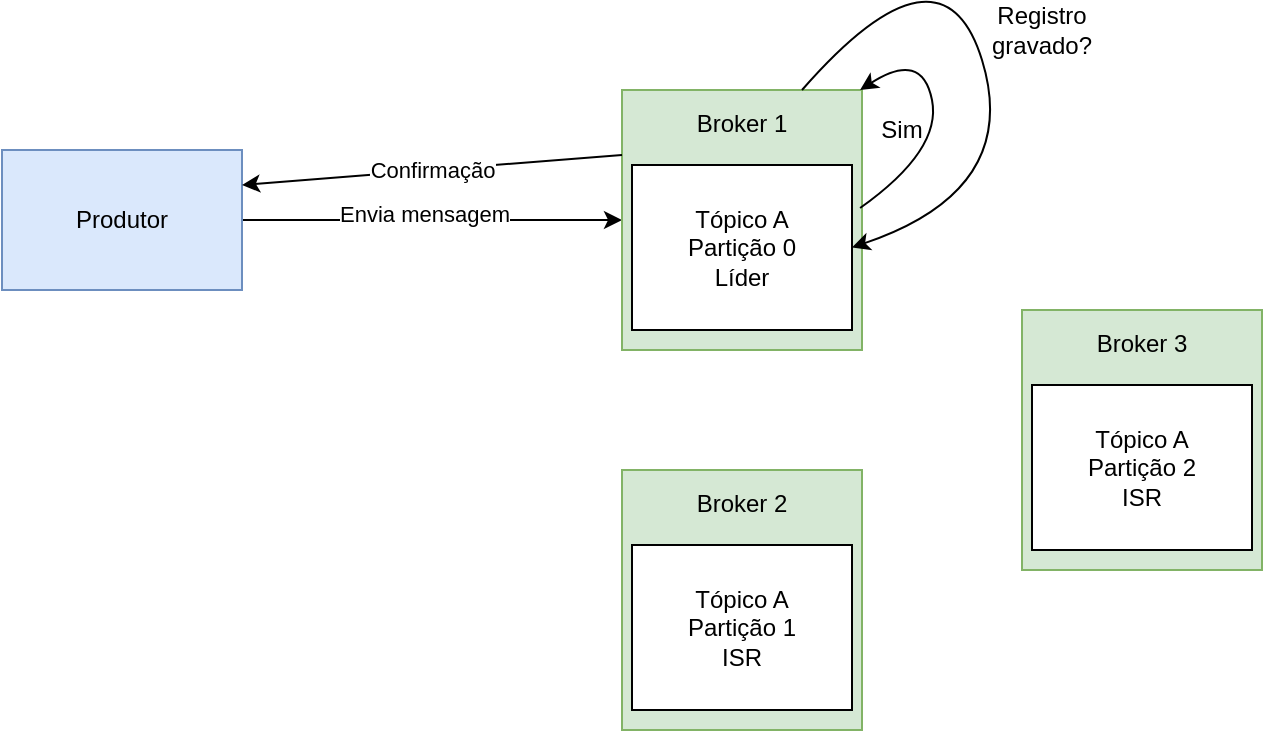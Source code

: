 <mxfile version="14.9.2" type="device"><diagram id="ShiywVRcGoLPYJyjbAgj" name="Page-1"><mxGraphModel dx="860" dy="1699" grid="1" gridSize="10" guides="1" tooltips="1" connect="1" arrows="1" fold="1" page="1" pageScale="1" pageWidth="827" pageHeight="1169" math="0" shadow="0"><root><mxCell id="0"/><mxCell id="1" parent="0"/><mxCell id="vJWiq5tvBXdhhwEL-66--6" style="edgeStyle=orthogonalEdgeStyle;rounded=0;orthogonalLoop=1;jettySize=auto;html=1;entryX=0;entryY=0.5;entryDx=0;entryDy=0;" parent="1" source="vJWiq5tvBXdhhwEL-66--1" target="vJWiq5tvBXdhhwEL-66--2" edge="1"><mxGeometry relative="1" as="geometry"/></mxCell><mxCell id="vJWiq5tvBXdhhwEL-66--7" value="Envia mensagem" style="edgeLabel;html=1;align=center;verticalAlign=middle;resizable=0;points=[];" parent="vJWiq5tvBXdhhwEL-66--6" vertex="1" connectable="0"><mxGeometry x="-0.042" y="3" relative="1" as="geometry"><mxPoint as="offset"/></mxGeometry></mxCell><mxCell id="vJWiq5tvBXdhhwEL-66--1" value="Produtor" style="rounded=0;whiteSpace=wrap;html=1;fillColor=#dae8fc;strokeColor=#6c8ebf;" parent="1" vertex="1"><mxGeometry x="90" y="70" width="120" height="70" as="geometry"/></mxCell><mxCell id="vJWiq5tvBXdhhwEL-66--10" value="" style="group" parent="1" vertex="1" connectable="0"><mxGeometry x="400" y="40" width="120" height="130" as="geometry"/></mxCell><mxCell id="vJWiq5tvBXdhhwEL-66--2" value="" style="rounded=0;whiteSpace=wrap;html=1;fillColor=#d5e8d4;strokeColor=#82b366;" parent="vJWiq5tvBXdhhwEL-66--10" vertex="1"><mxGeometry width="120" height="130" as="geometry"/></mxCell><mxCell id="vJWiq5tvBXdhhwEL-66--3" value="Tópico A&lt;br&gt;Partição 0&lt;br&gt;Líder" style="rounded=0;whiteSpace=wrap;html=1;" parent="vJWiq5tvBXdhhwEL-66--10" vertex="1"><mxGeometry x="5" y="37.5" width="110" height="82.5" as="geometry"/></mxCell><mxCell id="vJWiq5tvBXdhhwEL-66--4" value="Broker 1" style="text;html=1;strokeColor=none;fillColor=none;align=center;verticalAlign=middle;whiteSpace=wrap;rounded=0;" parent="vJWiq5tvBXdhhwEL-66--10" vertex="1"><mxGeometry x="35" y="7" width="50" height="20" as="geometry"/></mxCell><mxCell id="_zA2Or0_4a7vdzyYzk0X-1" value="" style="curved=1;endArrow=classic;html=1;exitX=0.75;exitY=0;exitDx=0;exitDy=0;entryX=1;entryY=0.5;entryDx=0;entryDy=0;" edge="1" parent="vJWiq5tvBXdhhwEL-66--10" source="vJWiq5tvBXdhhwEL-66--2" target="vJWiq5tvBXdhhwEL-66--3"><mxGeometry width="50" height="50" relative="1" as="geometry"><mxPoint x="150" y="50" as="sourcePoint"/><mxPoint x="200" as="targetPoint"/><Array as="points"><mxPoint x="160" y="-80"/><mxPoint x="200" y="50"/></Array></mxGeometry></mxCell><mxCell id="_zA2Or0_4a7vdzyYzk0X-4" value="" style="curved=1;endArrow=classic;html=1;exitX=0.992;exitY=0.454;exitDx=0;exitDy=0;exitPerimeter=0;entryX=0.992;entryY=0;entryDx=0;entryDy=0;entryPerimeter=0;" edge="1" parent="vJWiq5tvBXdhhwEL-66--10" source="vJWiq5tvBXdhhwEL-66--2" target="vJWiq5tvBXdhhwEL-66--2"><mxGeometry width="50" height="50" relative="1" as="geometry"><mxPoint x="140" y="150" as="sourcePoint"/><mxPoint x="190" y="100" as="targetPoint"/><Array as="points"><mxPoint x="160" y="30"/><mxPoint x="150" y="-20"/></Array></mxGeometry></mxCell><mxCell id="vJWiq5tvBXdhhwEL-66--11" value="" style="group" parent="1" vertex="1" connectable="0"><mxGeometry x="400" y="230" width="120" height="130" as="geometry"/></mxCell><mxCell id="vJWiq5tvBXdhhwEL-66--12" value="" style="rounded=0;whiteSpace=wrap;html=1;fillColor=#d5e8d4;strokeColor=#82b366;" parent="vJWiq5tvBXdhhwEL-66--11" vertex="1"><mxGeometry width="120" height="130" as="geometry"/></mxCell><mxCell id="vJWiq5tvBXdhhwEL-66--13" value="Tópico A&lt;br&gt;Partição 1&lt;br&gt;ISR" style="rounded=0;whiteSpace=wrap;html=1;" parent="vJWiq5tvBXdhhwEL-66--11" vertex="1"><mxGeometry x="5" y="37.5" width="110" height="82.5" as="geometry"/></mxCell><mxCell id="vJWiq5tvBXdhhwEL-66--14" value="Broker 2" style="text;html=1;strokeColor=none;fillColor=none;align=center;verticalAlign=middle;whiteSpace=wrap;rounded=0;" parent="vJWiq5tvBXdhhwEL-66--11" vertex="1"><mxGeometry x="35" y="7" width="50" height="20" as="geometry"/></mxCell><mxCell id="vJWiq5tvBXdhhwEL-66--15" value="" style="group" parent="1" vertex="1" connectable="0"><mxGeometry x="600" y="150" width="120" height="130" as="geometry"/></mxCell><mxCell id="vJWiq5tvBXdhhwEL-66--16" value="" style="rounded=0;whiteSpace=wrap;html=1;fillColor=#d5e8d4;strokeColor=#82b366;" parent="vJWiq5tvBXdhhwEL-66--15" vertex="1"><mxGeometry width="120" height="130" as="geometry"/></mxCell><mxCell id="vJWiq5tvBXdhhwEL-66--17" value="Tópico A&lt;br&gt;Partição 2&lt;br&gt;ISR" style="rounded=0;whiteSpace=wrap;html=1;" parent="vJWiq5tvBXdhhwEL-66--15" vertex="1"><mxGeometry x="5" y="37.5" width="110" height="82.5" as="geometry"/></mxCell><mxCell id="vJWiq5tvBXdhhwEL-66--18" value="Broker 3" style="text;html=1;strokeColor=none;fillColor=none;align=center;verticalAlign=middle;whiteSpace=wrap;rounded=0;" parent="vJWiq5tvBXdhhwEL-66--15" vertex="1"><mxGeometry x="35" y="7" width="50" height="20" as="geometry"/></mxCell><mxCell id="_zA2Or0_4a7vdzyYzk0X-3" value="Registro gravado?" style="text;html=1;strokeColor=none;fillColor=none;align=center;verticalAlign=middle;whiteSpace=wrap;rounded=0;" vertex="1" parent="1"><mxGeometry x="590" width="40" height="20" as="geometry"/></mxCell><mxCell id="_zA2Or0_4a7vdzyYzk0X-5" value="Sim" style="text;html=1;strokeColor=none;fillColor=none;align=center;verticalAlign=middle;whiteSpace=wrap;rounded=0;" vertex="1" parent="1"><mxGeometry x="520" y="50" width="40" height="20" as="geometry"/></mxCell><mxCell id="_zA2Or0_4a7vdzyYzk0X-6" value="Confirmação" style="endArrow=classic;html=1;exitX=0;exitY=0.25;exitDx=0;exitDy=0;entryX=1;entryY=0.25;entryDx=0;entryDy=0;" edge="1" parent="1" source="vJWiq5tvBXdhhwEL-66--2" target="vJWiq5tvBXdhhwEL-66--1"><mxGeometry width="50" height="50" relative="1" as="geometry"><mxPoint x="250" y="50" as="sourcePoint"/><mxPoint x="300" as="targetPoint"/></mxGeometry></mxCell></root></mxGraphModel></diagram></mxfile>
